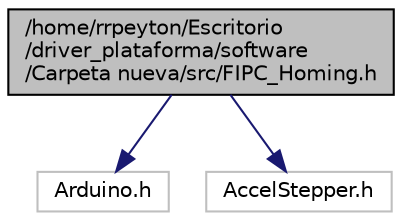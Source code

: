 digraph "/home/rrpeyton/Escritorio/driver_plataforma/software/Carpeta nueva/src/FIPC_Homing.h"
{
 // LATEX_PDF_SIZE
  edge [fontname="Helvetica",fontsize="10",labelfontname="Helvetica",labelfontsize="10"];
  node [fontname="Helvetica",fontsize="10",shape=record];
  Node1 [label="/home/rrpeyton/Escritorio\l/driver_plataforma/software\l/Carpeta nueva/src/FIPC_Homing.h",height=0.2,width=0.4,color="black", fillcolor="grey75", style="filled", fontcolor="black",tooltip="Clase que implementa la búsqueda de la referencia cero."];
  Node1 -> Node2 [color="midnightblue",fontsize="10",style="solid",fontname="Helvetica"];
  Node2 [label="Arduino.h",height=0.2,width=0.4,color="grey75", fillcolor="white", style="filled",tooltip=" "];
  Node1 -> Node3 [color="midnightblue",fontsize="10",style="solid",fontname="Helvetica"];
  Node3 [label="AccelStepper.h",height=0.2,width=0.4,color="grey75", fillcolor="white", style="filled",tooltip=" "];
}
